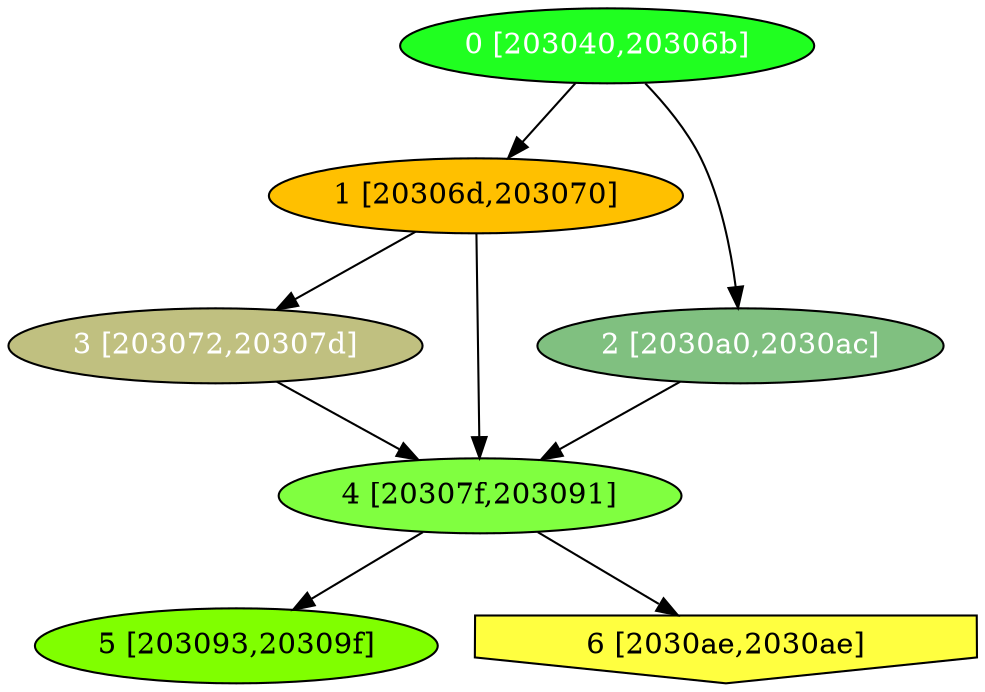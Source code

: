 diGraph libnss3{
	libnss3_0  [style=filled fillcolor="#20FF20" fontcolor="#ffffff" shape=oval label="0 [203040,20306b]"]
	libnss3_1  [style=filled fillcolor="#FFC000" fontcolor="#000000" shape=oval label="1 [20306d,203070]"]
	libnss3_2  [style=filled fillcolor="#80C080" fontcolor="#ffffff" shape=oval label="2 [2030a0,2030ac]"]
	libnss3_3  [style=filled fillcolor="#C0C080" fontcolor="#ffffff" shape=oval label="3 [203072,20307d]"]
	libnss3_4  [style=filled fillcolor="#80FF40" fontcolor="#000000" shape=oval label="4 [20307f,203091]"]
	libnss3_5  [style=filled fillcolor="#80FF00" fontcolor="#000000" shape=oval label="5 [203093,20309f]"]
	libnss3_6  [style=filled fillcolor="#FFFF40" fontcolor="#000000" shape=invhouse label="6 [2030ae,2030ae]"]

	libnss3_0 -> libnss3_1
	libnss3_0 -> libnss3_2
	libnss3_1 -> libnss3_3
	libnss3_1 -> libnss3_4
	libnss3_2 -> libnss3_4
	libnss3_3 -> libnss3_4
	libnss3_4 -> libnss3_5
	libnss3_4 -> libnss3_6
}